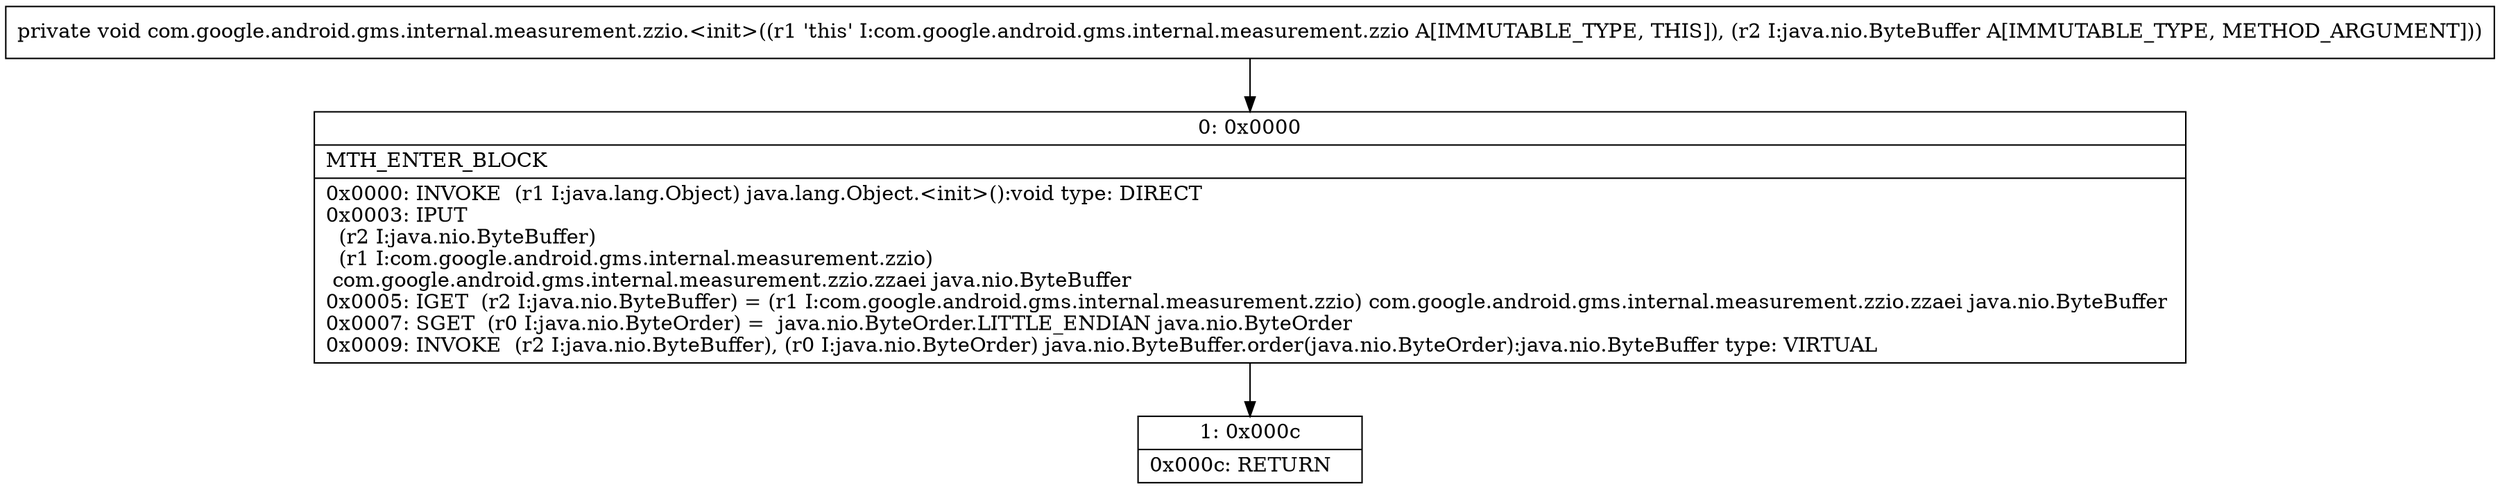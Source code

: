 digraph "CFG forcom.google.android.gms.internal.measurement.zzio.\<init\>(Ljava\/nio\/ByteBuffer;)V" {
Node_0 [shape=record,label="{0\:\ 0x0000|MTH_ENTER_BLOCK\l|0x0000: INVOKE  (r1 I:java.lang.Object) java.lang.Object.\<init\>():void type: DIRECT \l0x0003: IPUT  \l  (r2 I:java.nio.ByteBuffer)\l  (r1 I:com.google.android.gms.internal.measurement.zzio)\l com.google.android.gms.internal.measurement.zzio.zzaei java.nio.ByteBuffer \l0x0005: IGET  (r2 I:java.nio.ByteBuffer) = (r1 I:com.google.android.gms.internal.measurement.zzio) com.google.android.gms.internal.measurement.zzio.zzaei java.nio.ByteBuffer \l0x0007: SGET  (r0 I:java.nio.ByteOrder) =  java.nio.ByteOrder.LITTLE_ENDIAN java.nio.ByteOrder \l0x0009: INVOKE  (r2 I:java.nio.ByteBuffer), (r0 I:java.nio.ByteOrder) java.nio.ByteBuffer.order(java.nio.ByteOrder):java.nio.ByteBuffer type: VIRTUAL \l}"];
Node_1 [shape=record,label="{1\:\ 0x000c|0x000c: RETURN   \l}"];
MethodNode[shape=record,label="{private void com.google.android.gms.internal.measurement.zzio.\<init\>((r1 'this' I:com.google.android.gms.internal.measurement.zzio A[IMMUTABLE_TYPE, THIS]), (r2 I:java.nio.ByteBuffer A[IMMUTABLE_TYPE, METHOD_ARGUMENT])) }"];
MethodNode -> Node_0;
Node_0 -> Node_1;
}

